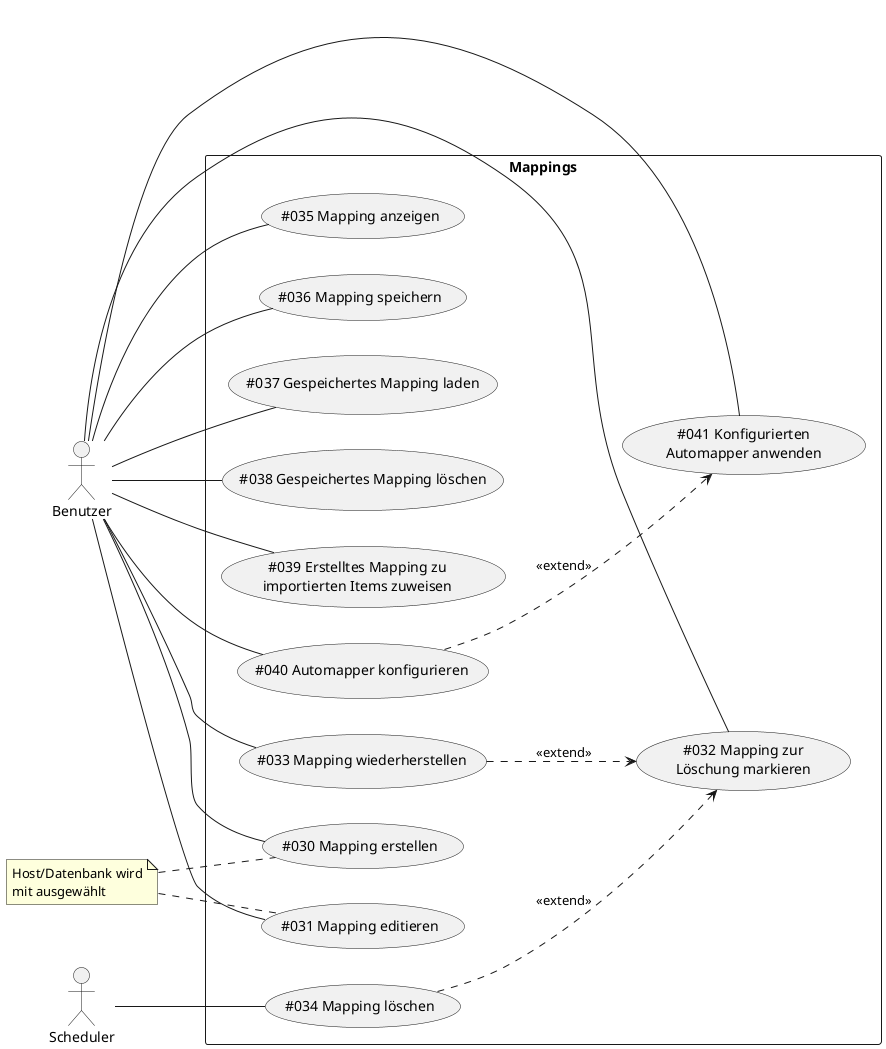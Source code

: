 @startuml
left to right direction

actor Benutzer as Actor1
actor Scheduler as Actor2

rectangle Mappings {
    (#030 Mapping erstellen) as (UC30)
    (#031 Mapping editieren) as (UC31)
    (#032 Mapping zur\nLöschung markieren) as (UC32)
    (#033 Mapping wiederherstellen) as (UC33)
    (#034 Mapping löschen) as (UC34)
    (#035 Mapping anzeigen) as (UC35)
    (#036 Mapping speichern) as (UC36)
    (#037 Gespeichertes Mapping laden) as (UC37)
    (#038 Gespeichertes Mapping löschen) as (UC38)
    (#039 Erstelltes Mapping zu\nimportierten Items zuweisen) as (UC39)
    (#040 Automapper konfigurieren) as (UC40)
    (#041 Konfigurierten\nAutomapper anwenden) as (UC41)
}

note "Host/Datenbank wird\nmit ausgewählt" as N1

Actor2 -- (UC34)

Actor1 -- (UC30)
Actor1 -- (UC31)
Actor1 -- (UC32)
Actor1 -- (UC33)
Actor1 -- (UC35)
Actor1 -- (UC36)
Actor1 -- (UC37)
Actor1 -- (UC38)
Actor1 -- (UC39)
Actor1 -- (UC40)
Actor1 -- (UC41)

N1 .. (UC30)
N1 .. (UC31)

(UC34) ..> (UC32) : <<extend>>
(UC33) ..> (UC32) : <<extend>>
(UC40) ..> (UC41) : <<extend>>

@enduml